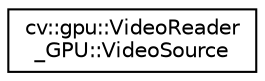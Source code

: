 digraph "Graphical Class Hierarchy"
{
 // LATEX_PDF_SIZE
  edge [fontname="Helvetica",fontsize="10",labelfontname="Helvetica",labelfontsize="10"];
  node [fontname="Helvetica",fontsize="10",shape=record];
  rankdir="LR";
  Node0 [label="cv::gpu::VideoReader\l_GPU::VideoSource",height=0.2,width=0.4,color="black", fillcolor="white", style="filled",URL="$classcv_1_1gpu_1_1_video_reader___g_p_u_1_1_video_source.html",tooltip=" "];
}
